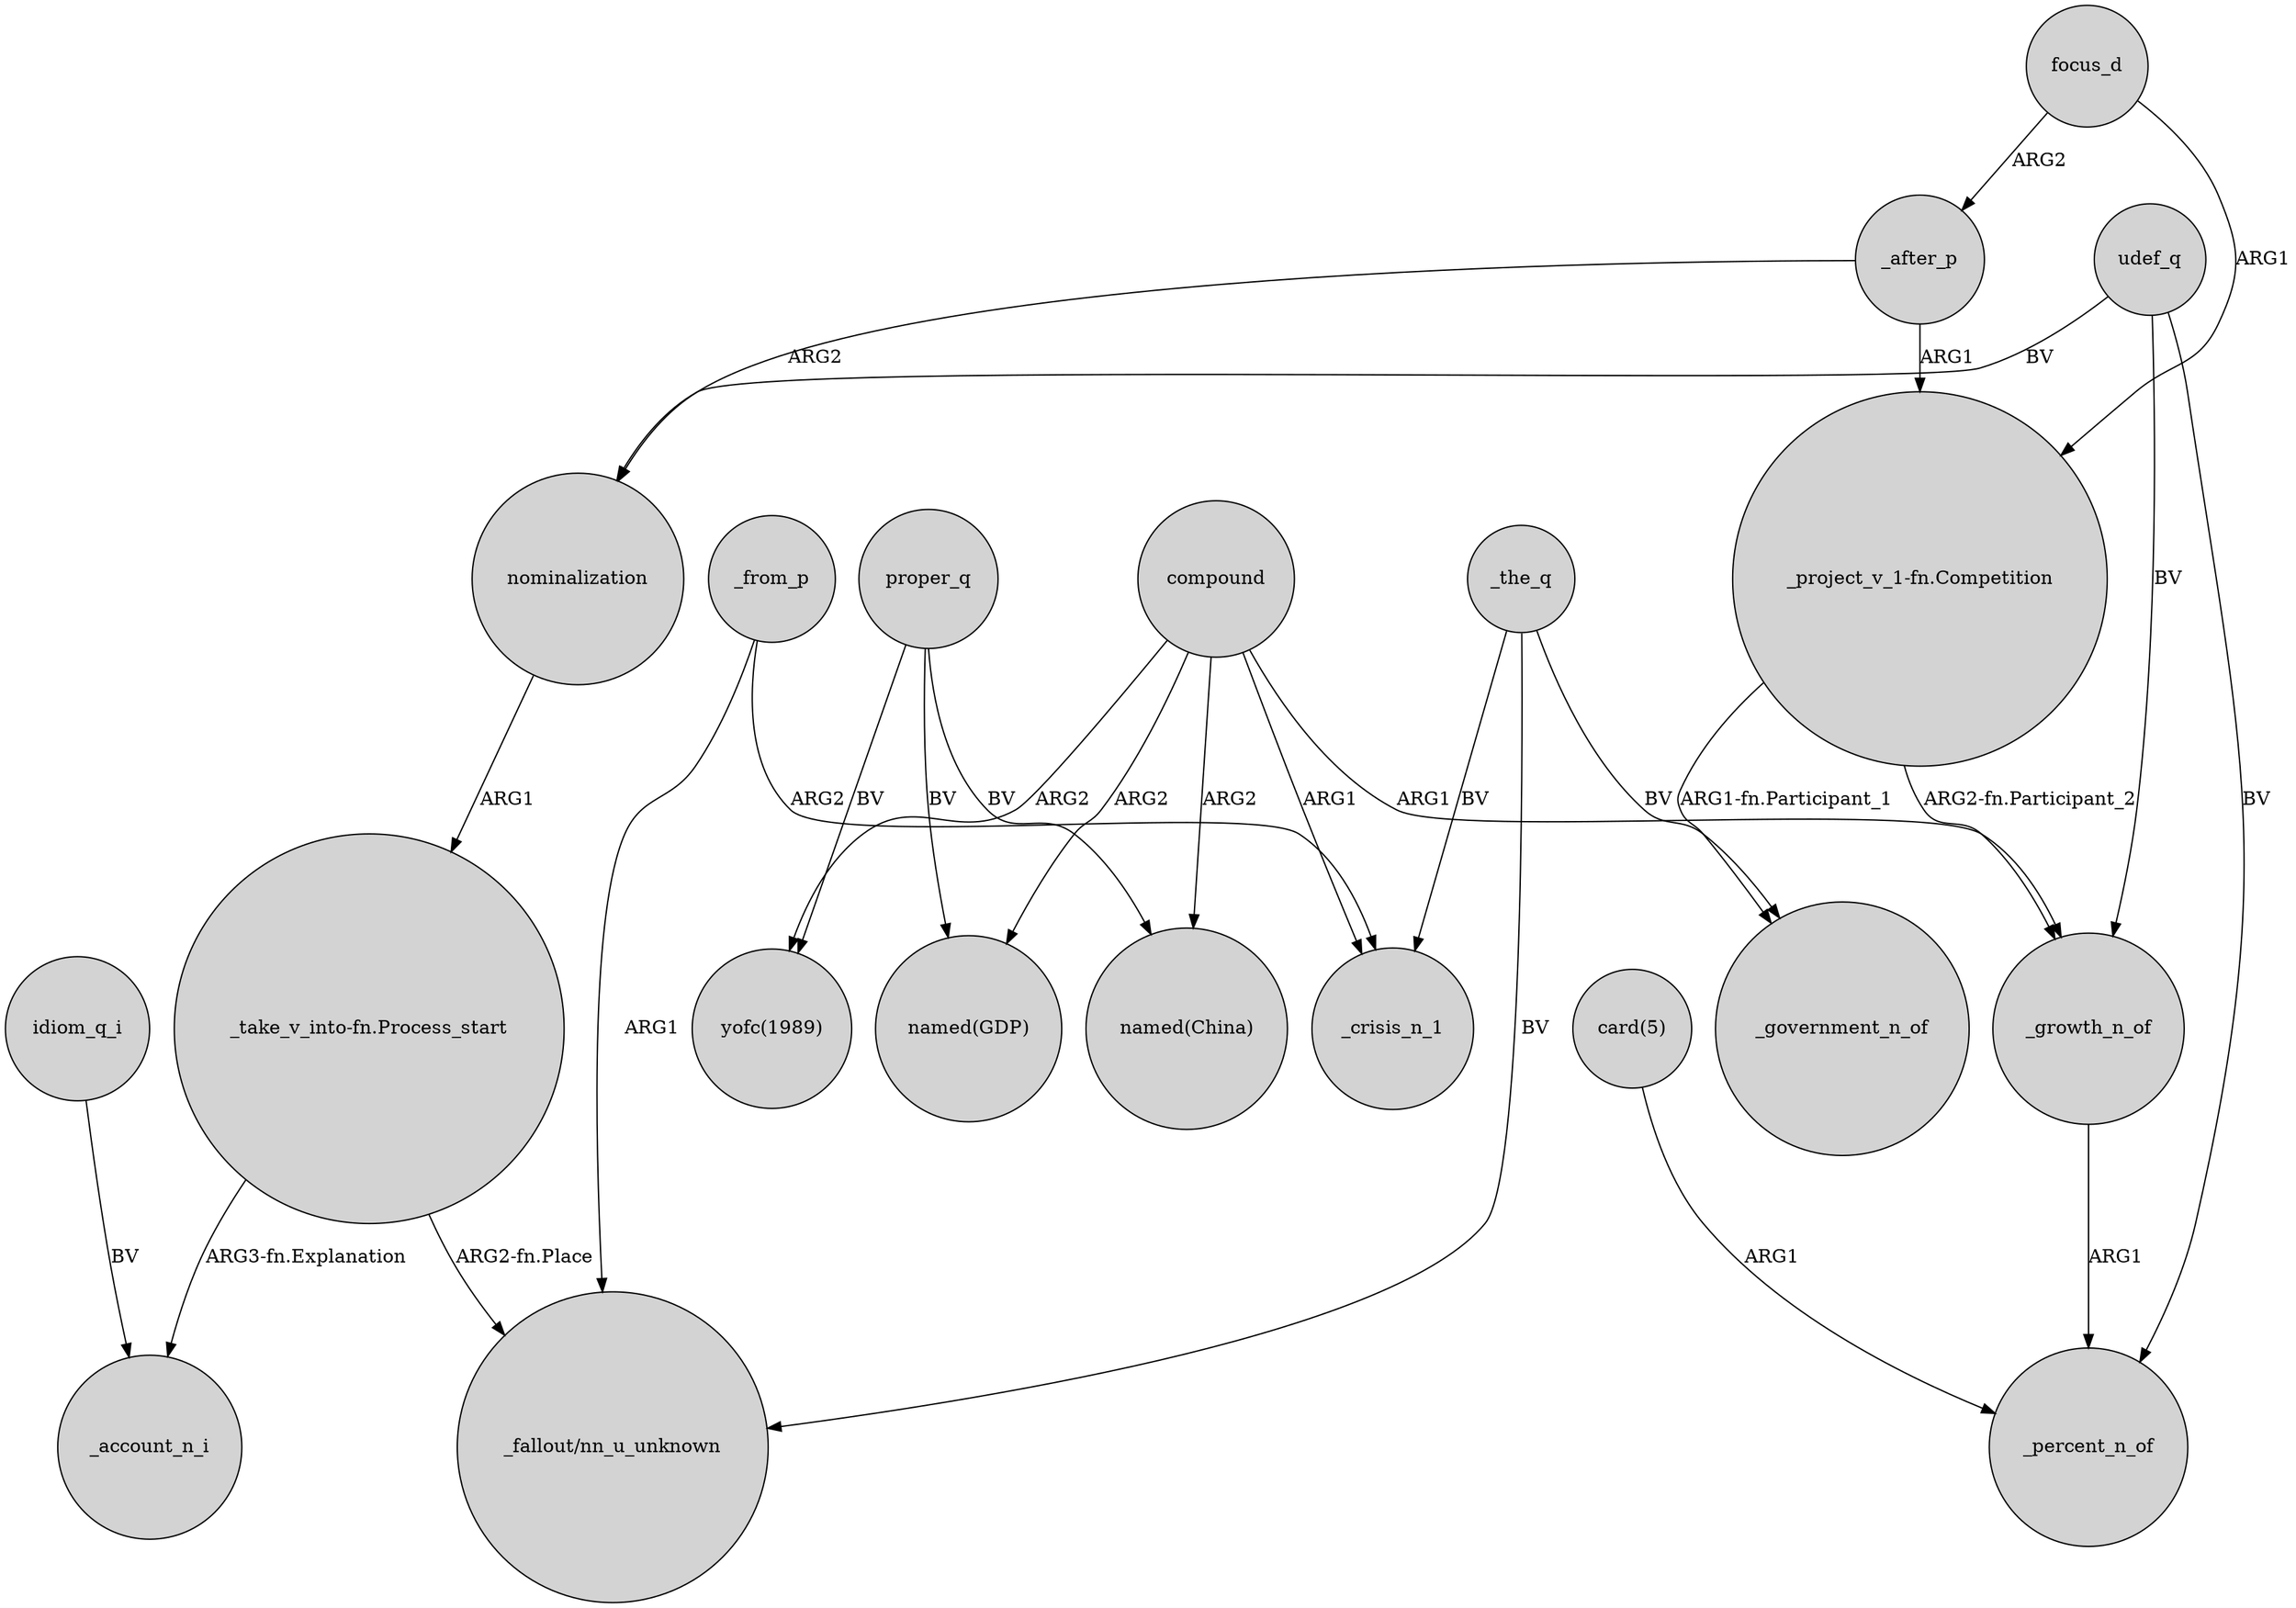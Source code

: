 digraph {
	node [shape=circle style=filled]
	idiom_q_i -> _account_n_i [label=BV]
	compound -> "named(China)" [label=ARG2]
	compound -> _crisis_n_1 [label=ARG1]
	udef_q -> nominalization [label=BV]
	"_take_v_into-fn.Process_start" -> "_fallout/nn_u_unknown" [label="ARG2-fn.Place"]
	_from_p -> _crisis_n_1 [label=ARG2]
	"_project_v_1-fn.Competition" -> _government_n_of [label="ARG1-fn.Participant_1"]
	_after_p -> nominalization [label=ARG2]
	_growth_n_of -> _percent_n_of [label=ARG1]
	"_take_v_into-fn.Process_start" -> _account_n_i [label="ARG3-fn.Explanation"]
	compound -> "named(GDP)" [label=ARG2]
	"_project_v_1-fn.Competition" -> _growth_n_of [label="ARG2-fn.Participant_2"]
	udef_q -> _percent_n_of [label=BV]
	"card(5)" -> _percent_n_of [label=ARG1]
	proper_q -> "yofc(1989)" [label=BV]
	focus_d -> _after_p [label=ARG2]
	_after_p -> "_project_v_1-fn.Competition" [label=ARG1]
	proper_q -> "named(GDP)" [label=BV]
	focus_d -> "_project_v_1-fn.Competition" [label=ARG1]
	_the_q -> _government_n_of [label=BV]
	udef_q -> _growth_n_of [label=BV]
	_the_q -> "_fallout/nn_u_unknown" [label=BV]
	proper_q -> "named(China)" [label=BV]
	_from_p -> "_fallout/nn_u_unknown" [label=ARG1]
	compound -> _growth_n_of [label=ARG1]
	_the_q -> _crisis_n_1 [label=BV]
	compound -> "yofc(1989)" [label=ARG2]
	nominalization -> "_take_v_into-fn.Process_start" [label=ARG1]
}
